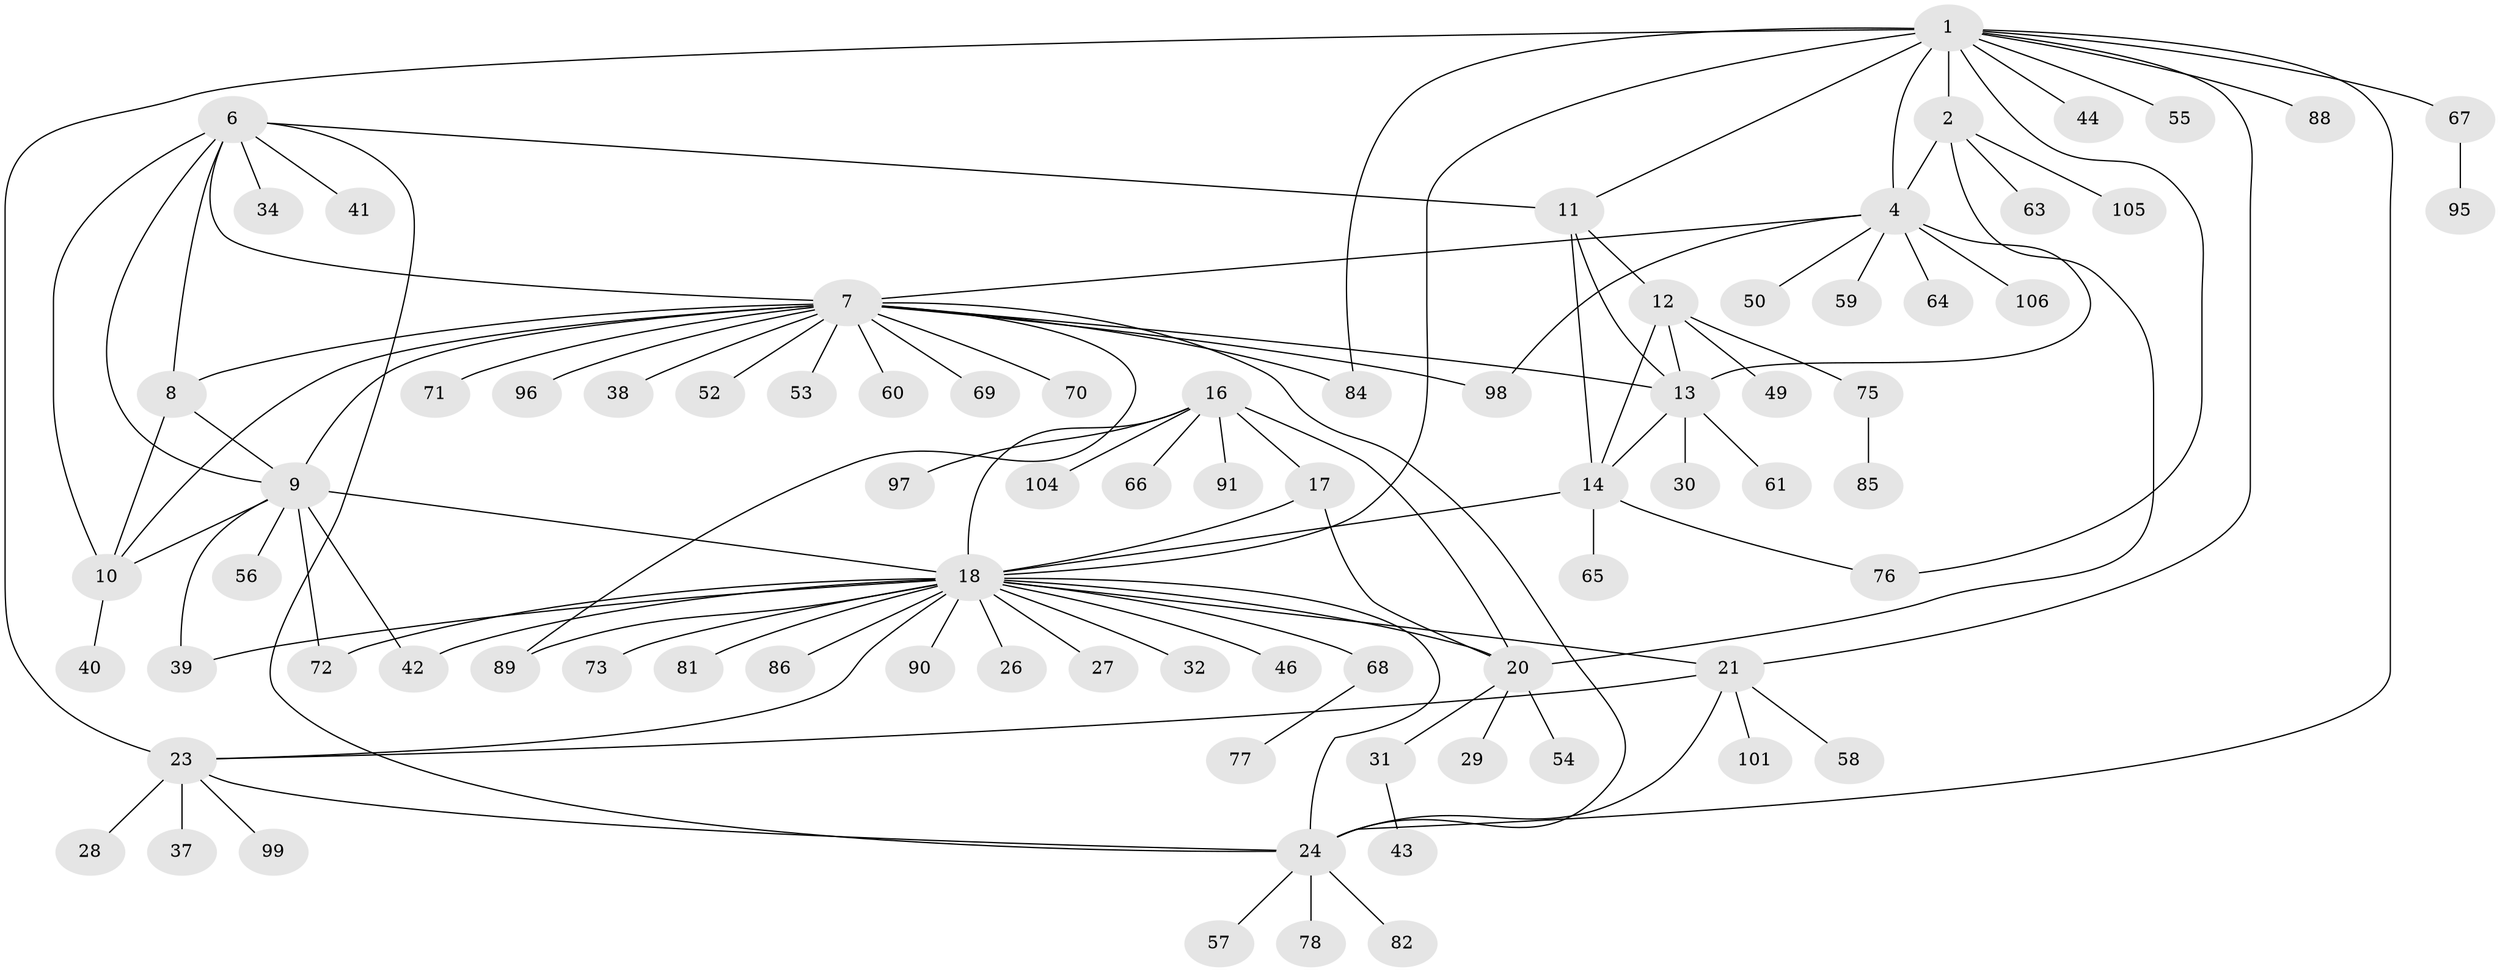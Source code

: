 // Generated by graph-tools (version 1.1) at 2025/24/03/03/25 07:24:11]
// undirected, 81 vertices, 114 edges
graph export_dot {
graph [start="1"]
  node [color=gray90,style=filled];
  1 [super="+25"];
  2 [super="+3"];
  4 [super="+5"];
  6 [super="+45"];
  7 [super="+33"];
  8 [super="+48"];
  9 [super="+102"];
  10 [super="+35"];
  11;
  12 [super="+93"];
  13 [super="+83"];
  14 [super="+15"];
  16 [super="+19"];
  17;
  18 [super="+22"];
  20 [super="+47"];
  21 [super="+87"];
  23 [super="+51"];
  24 [super="+36"];
  26;
  27;
  28;
  29;
  30 [super="+103"];
  31 [super="+62"];
  32;
  34;
  37 [super="+74"];
  38;
  39;
  40;
  41;
  42;
  43;
  44;
  46;
  49;
  50;
  52;
  53;
  54;
  55;
  56;
  57;
  58;
  59;
  60;
  61;
  63;
  64;
  65 [super="+94"];
  66;
  67;
  68;
  69;
  70;
  71 [super="+92"];
  72;
  73;
  75;
  76 [super="+80"];
  77 [super="+79"];
  78;
  81;
  82;
  84;
  85;
  86;
  88;
  89;
  90;
  91;
  95;
  96 [super="+100"];
  97;
  98;
  99;
  101;
  104;
  105;
  106;
  1 -- 2 [weight=2];
  1 -- 4 [weight=2];
  1 -- 55;
  1 -- 67;
  1 -- 84;
  1 -- 88;
  1 -- 18;
  1 -- 21;
  1 -- 23;
  1 -- 24;
  1 -- 11;
  1 -- 44;
  1 -- 76;
  2 -- 4 [weight=4];
  2 -- 105;
  2 -- 20;
  2 -- 63;
  4 -- 7;
  4 -- 50;
  4 -- 64;
  4 -- 106;
  4 -- 98;
  4 -- 59;
  4 -- 13;
  6 -- 7;
  6 -- 8;
  6 -- 9;
  6 -- 10;
  6 -- 24;
  6 -- 34;
  6 -- 41;
  6 -- 11;
  7 -- 8;
  7 -- 9;
  7 -- 10;
  7 -- 13;
  7 -- 52;
  7 -- 53;
  7 -- 60;
  7 -- 69;
  7 -- 70;
  7 -- 71;
  7 -- 84;
  7 -- 89;
  7 -- 96;
  7 -- 98;
  7 -- 38;
  7 -- 24;
  8 -- 9;
  8 -- 10;
  9 -- 10;
  9 -- 18 [weight=2];
  9 -- 39;
  9 -- 42;
  9 -- 56;
  9 -- 72;
  10 -- 40;
  11 -- 12;
  11 -- 13;
  11 -- 14 [weight=2];
  12 -- 13;
  12 -- 14 [weight=2];
  12 -- 49;
  12 -- 75;
  13 -- 14 [weight=2];
  13 -- 30;
  13 -- 61;
  14 -- 76;
  14 -- 65;
  14 -- 18;
  16 -- 17 [weight=2];
  16 -- 18 [weight=2];
  16 -- 20 [weight=2];
  16 -- 66;
  16 -- 91;
  16 -- 104;
  16 -- 97;
  17 -- 18;
  17 -- 20;
  18 -- 20;
  18 -- 26;
  18 -- 32;
  18 -- 39;
  18 -- 42;
  18 -- 46;
  18 -- 72;
  18 -- 89;
  18 -- 90;
  18 -- 68;
  18 -- 73;
  18 -- 81;
  18 -- 21;
  18 -- 86;
  18 -- 23;
  18 -- 24;
  18 -- 27;
  20 -- 29;
  20 -- 31;
  20 -- 54;
  21 -- 23;
  21 -- 24;
  21 -- 58;
  21 -- 101;
  23 -- 24;
  23 -- 28;
  23 -- 37;
  23 -- 99;
  24 -- 57;
  24 -- 82;
  24 -- 78;
  31 -- 43;
  67 -- 95;
  68 -- 77;
  75 -- 85;
}

